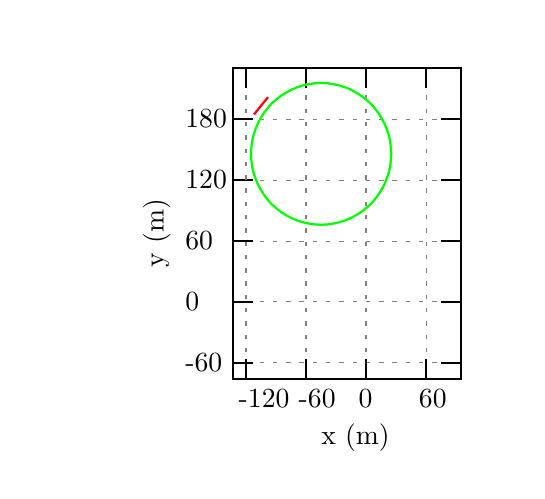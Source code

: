 
\definecolor{white}{RGB}{255,255,255}
\definecolor{gray}{RGB}{128,128,128}
\definecolor{cff0000}{RGB}{255,0,0}
\definecolor{c00ff00}{RGB}{0,255,0}


\def \globalscale {1.0}
\begin{tikzpicture}[y=0.80pt, x=0.80pt, yscale=-\globalscale, xscale=\globalscale, inner sep=0pt, outer sep=0pt]
  \path[rounded corners=0.0cm] (0.0,0.0) rectangle (200.0,200.0);



  \begin{scope}[color=white,draw=black,line join=miter,line cap=butt,line width=0.800pt]
  \end{scope}
  \begin{scope}[color=black,draw,line join=miter,line cap=butt,line width=0.800pt]
  \end{scope}
  \begin{scope}[color=black,draw=black,line join=miter,line cap=butt,line width=0.400pt]
  \end{scope}
  \begin{scope}[color=gray,draw,line join=miter,line cap=butt,line width=0.400pt]
    \path[draw=gray,dash pattern=on 1.60pt off 3.20pt] (71.9,151.3) -- (175.0,151.3);



  \end{scope}
  \begin{scope}[color=gray,draw=gray,line join=miter,line cap=butt,line width=0.800pt]
  \end{scope}
  \begin{scope}[color=black,draw,line join=miter,line cap=butt,line width=0.800pt]
    \path[draw=black] (71.9,151.3) -- (80.9,151.3)(175.0,151.3) -- (166.0,151.3);



    \begin{scope}[shift={(50.4,155.2)},fill=black]
      \path[fill] (0.0,0.0) node[above right] () {-60};



    \end{scope}
  \end{scope}
  \begin{scope}[color=black,draw,line join=miter,line cap=butt,line width=0.800pt]
  \end{scope}
  \begin{scope}[color=black,draw=black,line join=miter,line cap=butt,line width=0.400pt]
  \end{scope}
  \begin{scope}[color=gray,draw,line join=miter,line cap=butt,line width=0.400pt]
    \path[draw=gray,dash pattern=on 1.60pt off 3.20pt] (71.9,123.8) -- (175.0,123.8);



  \end{scope}
  \begin{scope}[color=gray,draw=gray,line join=miter,line cap=butt,line width=0.800pt]
  \end{scope}
  \begin{scope}[color=black,draw,line join=miter,line cap=butt,line width=0.800pt]
    \path[draw=black] (71.9,123.8) -- (80.9,123.8)(175.0,123.8) -- (166.0,123.8);



    \begin{scope}[shift={(50.4,127.7)},fill=black]
      \path[fill] (0.0,0.0) node[above right] () {0};



    \end{scope}
  \end{scope}
  \begin{scope}[color=black,draw,line join=miter,line cap=butt,line width=0.800pt]
  \end{scope}
  \begin{scope}[color=black,draw=black,line join=miter,line cap=butt,line width=0.400pt]
  \end{scope}
  \begin{scope}[color=gray,draw,line join=miter,line cap=butt,line width=0.400pt]
    \path[draw=gray,dash pattern=on 1.60pt off 3.20pt] (71.9,96.4) -- (175.0,96.4);



  \end{scope}
  \begin{scope}[color=gray,draw=gray,line join=miter,line cap=butt,line width=0.800pt]
  \end{scope}
  \begin{scope}[color=black,draw,line join=miter,line cap=butt,line width=0.800pt]
    \path[draw=black] (71.9,96.4) -- (80.9,96.4)(175.0,96.4) -- (166.0,96.4);



    \begin{scope}[shift={(50.4,100.3)},fill=black]
      \path[fill] (0.0,0.0) node[above right] () {60};



    \end{scope}
  \end{scope}
  \begin{scope}[color=black,draw,line join=miter,line cap=butt,line width=0.800pt]
  \end{scope}
  \begin{scope}[color=black,draw=black,line join=miter,line cap=butt,line width=0.400pt]
  \end{scope}
  \begin{scope}[color=gray,draw,line join=miter,line cap=butt,line width=0.400pt]
    \path[draw=gray,dash pattern=on 1.60pt off 3.20pt] (71.9,68.9) -- (175.0,68.9);



  \end{scope}
  \begin{scope}[color=gray,draw=gray,line join=miter,line cap=butt,line width=0.800pt]
  \end{scope}
  \begin{scope}[color=black,draw,line join=miter,line cap=butt,line width=0.800pt]
    \path[draw=black] (71.9,68.9) -- (80.9,68.9)(175.0,68.9) -- (166.0,68.9);



    \begin{scope}[shift={(50.4,72.8)},fill=black]
      \path[fill] (0.0,0.0) node[above right] () {120};



    \end{scope}
  \end{scope}
  \begin{scope}[color=black,draw,line join=miter,line cap=butt,line width=0.800pt]
  \end{scope}
  \begin{scope}[color=black,draw=black,line join=miter,line cap=butt,line width=0.400pt]
  \end{scope}
  \begin{scope}[color=gray,draw,line join=miter,line cap=butt,line width=0.400pt]
    \path[draw=gray,dash pattern=on 1.60pt off 3.20pt] (71.9,41.4) -- (175.0,41.4);



  \end{scope}
  \begin{scope}[color=gray,draw=gray,line join=miter,line cap=butt,line width=0.800pt]
  \end{scope}
  \begin{scope}[color=black,draw,line join=miter,line cap=butt,line width=0.800pt]
    \path[draw=black] (71.9,41.4) -- (80.9,41.4)(175.0,41.4) -- (166.0,41.4);



    \begin{scope}[shift={(50.4,45.3)},fill=black]
      \path[fill] (0.0,0.0) node[above right] () {180};



    \end{scope}
  \end{scope}
  \begin{scope}[color=black,draw,line join=miter,line cap=butt,line width=0.800pt]
  \end{scope}
  \begin{scope}[color=black,draw=black,line join=miter,line cap=butt,line width=0.400pt]
  \end{scope}
  \begin{scope}[color=gray,draw,line join=miter,line cap=butt,line width=0.400pt]
    \path[draw=gray,dash pattern=on 1.60pt off 3.20pt] (77.8,158.6) -- (77.8,18.1);



  \end{scope}
  \begin{scope}[color=gray,draw=gray,line join=miter,line cap=butt,line width=0.800pt]
  \end{scope}
  \begin{scope}[color=black,draw,line join=miter,line cap=butt,line width=0.800pt]
    \path[draw=black] (77.8,158.6) -- (77.8,149.6)(77.8,18.1) -- (77.8,27.1);



    \begin{scope}[shift={(74.5,171.5)},fill=black]
      \path[fill] (0.0,0.0) node[above right] () {-120};



    \end{scope}
  \end{scope}
  \begin{scope}[color=black,draw,line join=miter,line cap=butt,line width=0.800pt]
  \end{scope}
  \begin{scope}[color=black,draw=black,line join=miter,line cap=butt,line width=0.400pt]
  \end{scope}
  \begin{scope}[color=gray,draw,line join=miter,line cap=butt,line width=0.400pt]
    \path[draw=gray,dash pattern=on 1.60pt off 3.20pt] (104.9,158.6) -- (104.9,18.1);



  \end{scope}
  \begin{scope}[color=gray,draw=gray,line join=miter,line cap=butt,line width=0.800pt]
  \end{scope}
  \begin{scope}[color=black,draw,line join=miter,line cap=butt,line width=0.800pt]
    \path[draw=black] (104.9,158.6) -- (104.9,149.6)(104.9,18.1) -- (104.9,27.1);



    \begin{scope}[shift={(101.6,171.5)},fill=black]
      \path[fill] (0.0,0.0) node[above right] () {-60};



    \end{scope}
  \end{scope}
  \begin{scope}[color=black,draw,line join=miter,line cap=butt,line width=0.800pt]
  \end{scope}
  \begin{scope}[color=black,draw=black,line join=miter,line cap=butt,line width=0.400pt]
  \end{scope}
  \begin{scope}[color=gray,draw,line join=miter,line cap=butt,line width=0.400pt]
    \path[draw=gray,dash pattern=on 1.60pt off 3.20pt] (132.0,158.6) -- (132.0,27.1) -- (132.0,18.1);



  \end{scope}
  \begin{scope}[color=gray,draw=gray,line join=miter,line cap=butt,line width=0.800pt]
  \end{scope}
  \begin{scope}[color=black,draw,line join=miter,line cap=butt,line width=0.800pt]
    \path[draw=black] (132.0,158.6) -- (132.0,149.6)(132.0,18.1) -- (132.0,27.1);



    \begin{scope}[shift={(128.7,171.5)},fill=black]
      \path[fill] (0.0,0.0) node[above right] () {0};



    \end{scope}
  \end{scope}
  \begin{scope}[color=black,draw,line join=miter,line cap=butt,line width=0.800pt]
  \end{scope}
  \begin{scope}[color=black,draw=black,line join=miter,line cap=butt,line width=0.400pt]
  \end{scope}
  \begin{scope}[color=gray,draw,line join=miter,line cap=butt,line width=0.400pt]
    \path[draw=gray,dash pattern=on 1.60pt off 3.20pt] (159.2,158.6) -- (159.2,27.1) -- (159.2,18.1);



  \end{scope}
  \begin{scope}[color=gray,draw=gray,line join=miter,line cap=butt,line width=0.800pt]
  \end{scope}
  \begin{scope}[color=black,draw,line join=miter,line cap=butt,line width=0.800pt]
    \path[draw=black] (159.2,158.6) -- (159.2,149.6)(159.2,18.1) -- (159.2,27.1);



    \begin{scope}[shift={(155.9,171.5)},fill=black]
      \path[fill] (0.0,0.0) node[above right] () {60};



    \end{scope}
  \end{scope}
  \begin{scope}[color=black,draw,line join=miter,line cap=butt,line width=0.800pt]
  \end{scope}
  \begin{scope}[color=black,draw,line join=miter,line cap=butt,line width=0.800pt]
    \path[draw=black] (71.9,18.1) -- (71.9,158.6) -- (175.0,158.6) -- (175.0,18.1) -- (71.9,18.1) -- cycle;



  \end{scope}
  \begin{scope}[color=black,draw,line join=miter,line cap=butt,line width=0.800pt]
    \begin{scope}[shift={(31.2,108.2)},rotate=270.0,fill=black]
      \path[fill] (0.0,0.0) node[above right] () {\rotatebox{90}{y (m)}};



    \end{scope}
  \end{scope}
  \begin{scope}[color=black,draw,line join=miter,line cap=butt,line width=0.800pt]
    \begin{scope}[shift={(111.8,191.3)},fill=black]
      \path[fill] (0.0,0.0) node[above right] () {x (m)};



    \end{scope}
  \end{scope}
  \begin{scope}[color=black,draw,line join=miter,line cap=butt,line width=0.800pt]
  \end{scope}
    \begin{scope}[color=black,draw,line join=miter,line cap=butt,line width=0.800pt]
      \path[draw=cff0000] (87.7,31.4) -- (81.4,39.2);



    \end{scope}
  \begin{scope}[color=white,draw=cff0000,line join=miter,line cap=butt,line width=1.600pt]
  \end{scope}
  \begin{scope}[color=black,draw,line join=miter,line cap=butt,line width=1.600pt]
  \end{scope}
  \begin{scope}[color=black,draw=black,line join=miter,line cap=butt,line width=0.800pt]
  \end{scope}
  \begin{scope}[color=black,draw,line join=miter,line cap=butt,line width=0.800pt]
    \path[draw=black] (71.9,18.1) -- (71.9,158.6) -- (175.0,158.6) -- (175.0,18.1) -- (71.9,18.1) -- cycle;



  \end{scope}
  \begin{scope}[color=white,draw,line join=miter,line cap=butt,line width=0.800pt]
    \path[draw=white] (143.4,57.0) -- (143.2,54.2) -- (142.9,51.4) -- (142.3,48.7) -- (141.4,46.0) -- (140.4,43.5) -- (139.1,41.0) -- (137.6,38.6) -- (135.9,36.4) -- (134.1,34.3) -- (132.0,32.5) -- (129.9,30.8) -- (127.5,29.3) -- (125.1,28.0) -- (122.5,26.9) -- (119.9,26.1) -- (117.2,25.5) -- (114.5,25.1) -- (111.7,25.0) -- (108.9,25.1) -- (106.2,25.5) -- (103.5,26.1) -- (100.9,26.9) -- (98.3,28.0) -- (95.9,29.3) -- (93.5,30.8) -- (91.4,32.5) -- (89.3,34.3) -- (87.5,36.4) -- (85.8,38.6) -- (84.3,41.0) -- (83.0,43.5) -- (82.0,46.0) -- (81.1,48.7) -- (80.5,51.4) -- (80.2,54.2) -- (80.0,57.0) -- (80.2,59.8) -- (80.5,62.6) -- (81.1,65.3) -- (82.0,68.0) -- (83.0,70.5) -- (84.3,73.0) -- (85.8,75.4) -- (87.5,77.6) -- (89.3,79.7) -- (91.4,81.5) -- (93.5,83.2) -- (95.9,84.7) -- (98.3,86.0) -- (100.9,87.1) -- (103.5,87.9) -- (106.2,88.5) -- (108.9,88.9) -- (111.7,89.0) -- (114.5,88.9) -- (117.2,88.5) -- (119.9,87.9) -- (122.5,87.1) -- (125.1,86.0) -- (127.5,84.7) -- (129.9,83.2) -- (132.0,81.5) -- (134.1,79.7) -- (135.9,77.6) -- (137.6,75.4) -- (139.1,73.0) -- (140.4,70.5) -- (141.4,68.0) -- (142.3,65.3) -- (142.9,62.6) -- (143.2,59.8) -- (143.4,57.0);



    \path[draw=c00ff00] (143.4,57.0) -- (143.2,54.2) -- (142.9,51.4) -- (142.3,48.7) -- (141.4,46.0) -- (140.4,43.5) -- (139.1,41.0) -- (137.6,38.6) -- (135.9,36.4) -- (134.1,34.3) -- (132.0,32.5) -- (129.9,30.8) -- (127.5,29.3) -- (125.1,28.0) -- (122.5,26.9) -- (119.9,26.1) -- (117.2,25.5) -- (114.5,25.1) -- (111.7,25.0) -- (108.9,25.1) -- (106.2,25.5) -- (103.5,26.1) -- (100.9,26.9) -- (98.3,28.0) -- (95.9,29.3) -- (93.5,30.8) -- (91.4,32.5) -- (89.3,34.3) -- (87.5,36.4) -- (85.8,38.6) -- (84.3,41.0) -- (83.0,43.5) -- (82.0,46.0) -- (81.1,48.7) -- (80.5,51.4) -- (80.2,54.2) -- (80.0,57.0) -- (80.2,59.8) -- (80.5,62.6) -- (81.1,65.3) -- (82.0,68.0) -- (83.0,70.5) -- (84.3,73.0) -- (85.8,75.4) -- (87.5,77.6) -- (89.3,79.7) -- (91.4,81.5) -- (93.5,83.2) -- (95.9,84.7) -- (98.3,86.0) -- (100.9,87.1) -- (103.5,87.9) -- (106.2,88.5) -- (108.9,88.9) -- (111.7,89.0) -- (114.5,88.9) -- (117.2,88.5) -- (119.9,87.9) -- (122.5,87.1) -- (125.1,86.0) -- (127.5,84.7) -- (129.9,83.2) -- (132.0,81.5) -- (134.1,79.7) -- (135.9,77.6) -- (137.6,75.4) -- (139.1,73.0) -- (140.4,70.5) -- (141.4,68.0) -- (142.3,65.3) -- (142.9,62.6) -- (143.2,59.8) -- (143.4,57.0);



  \end{scope}
  \begin{scope}[color=black,draw,line join=miter,line cap=butt,line width=0.800pt]
  \end{scope}

\end{tikzpicture}

